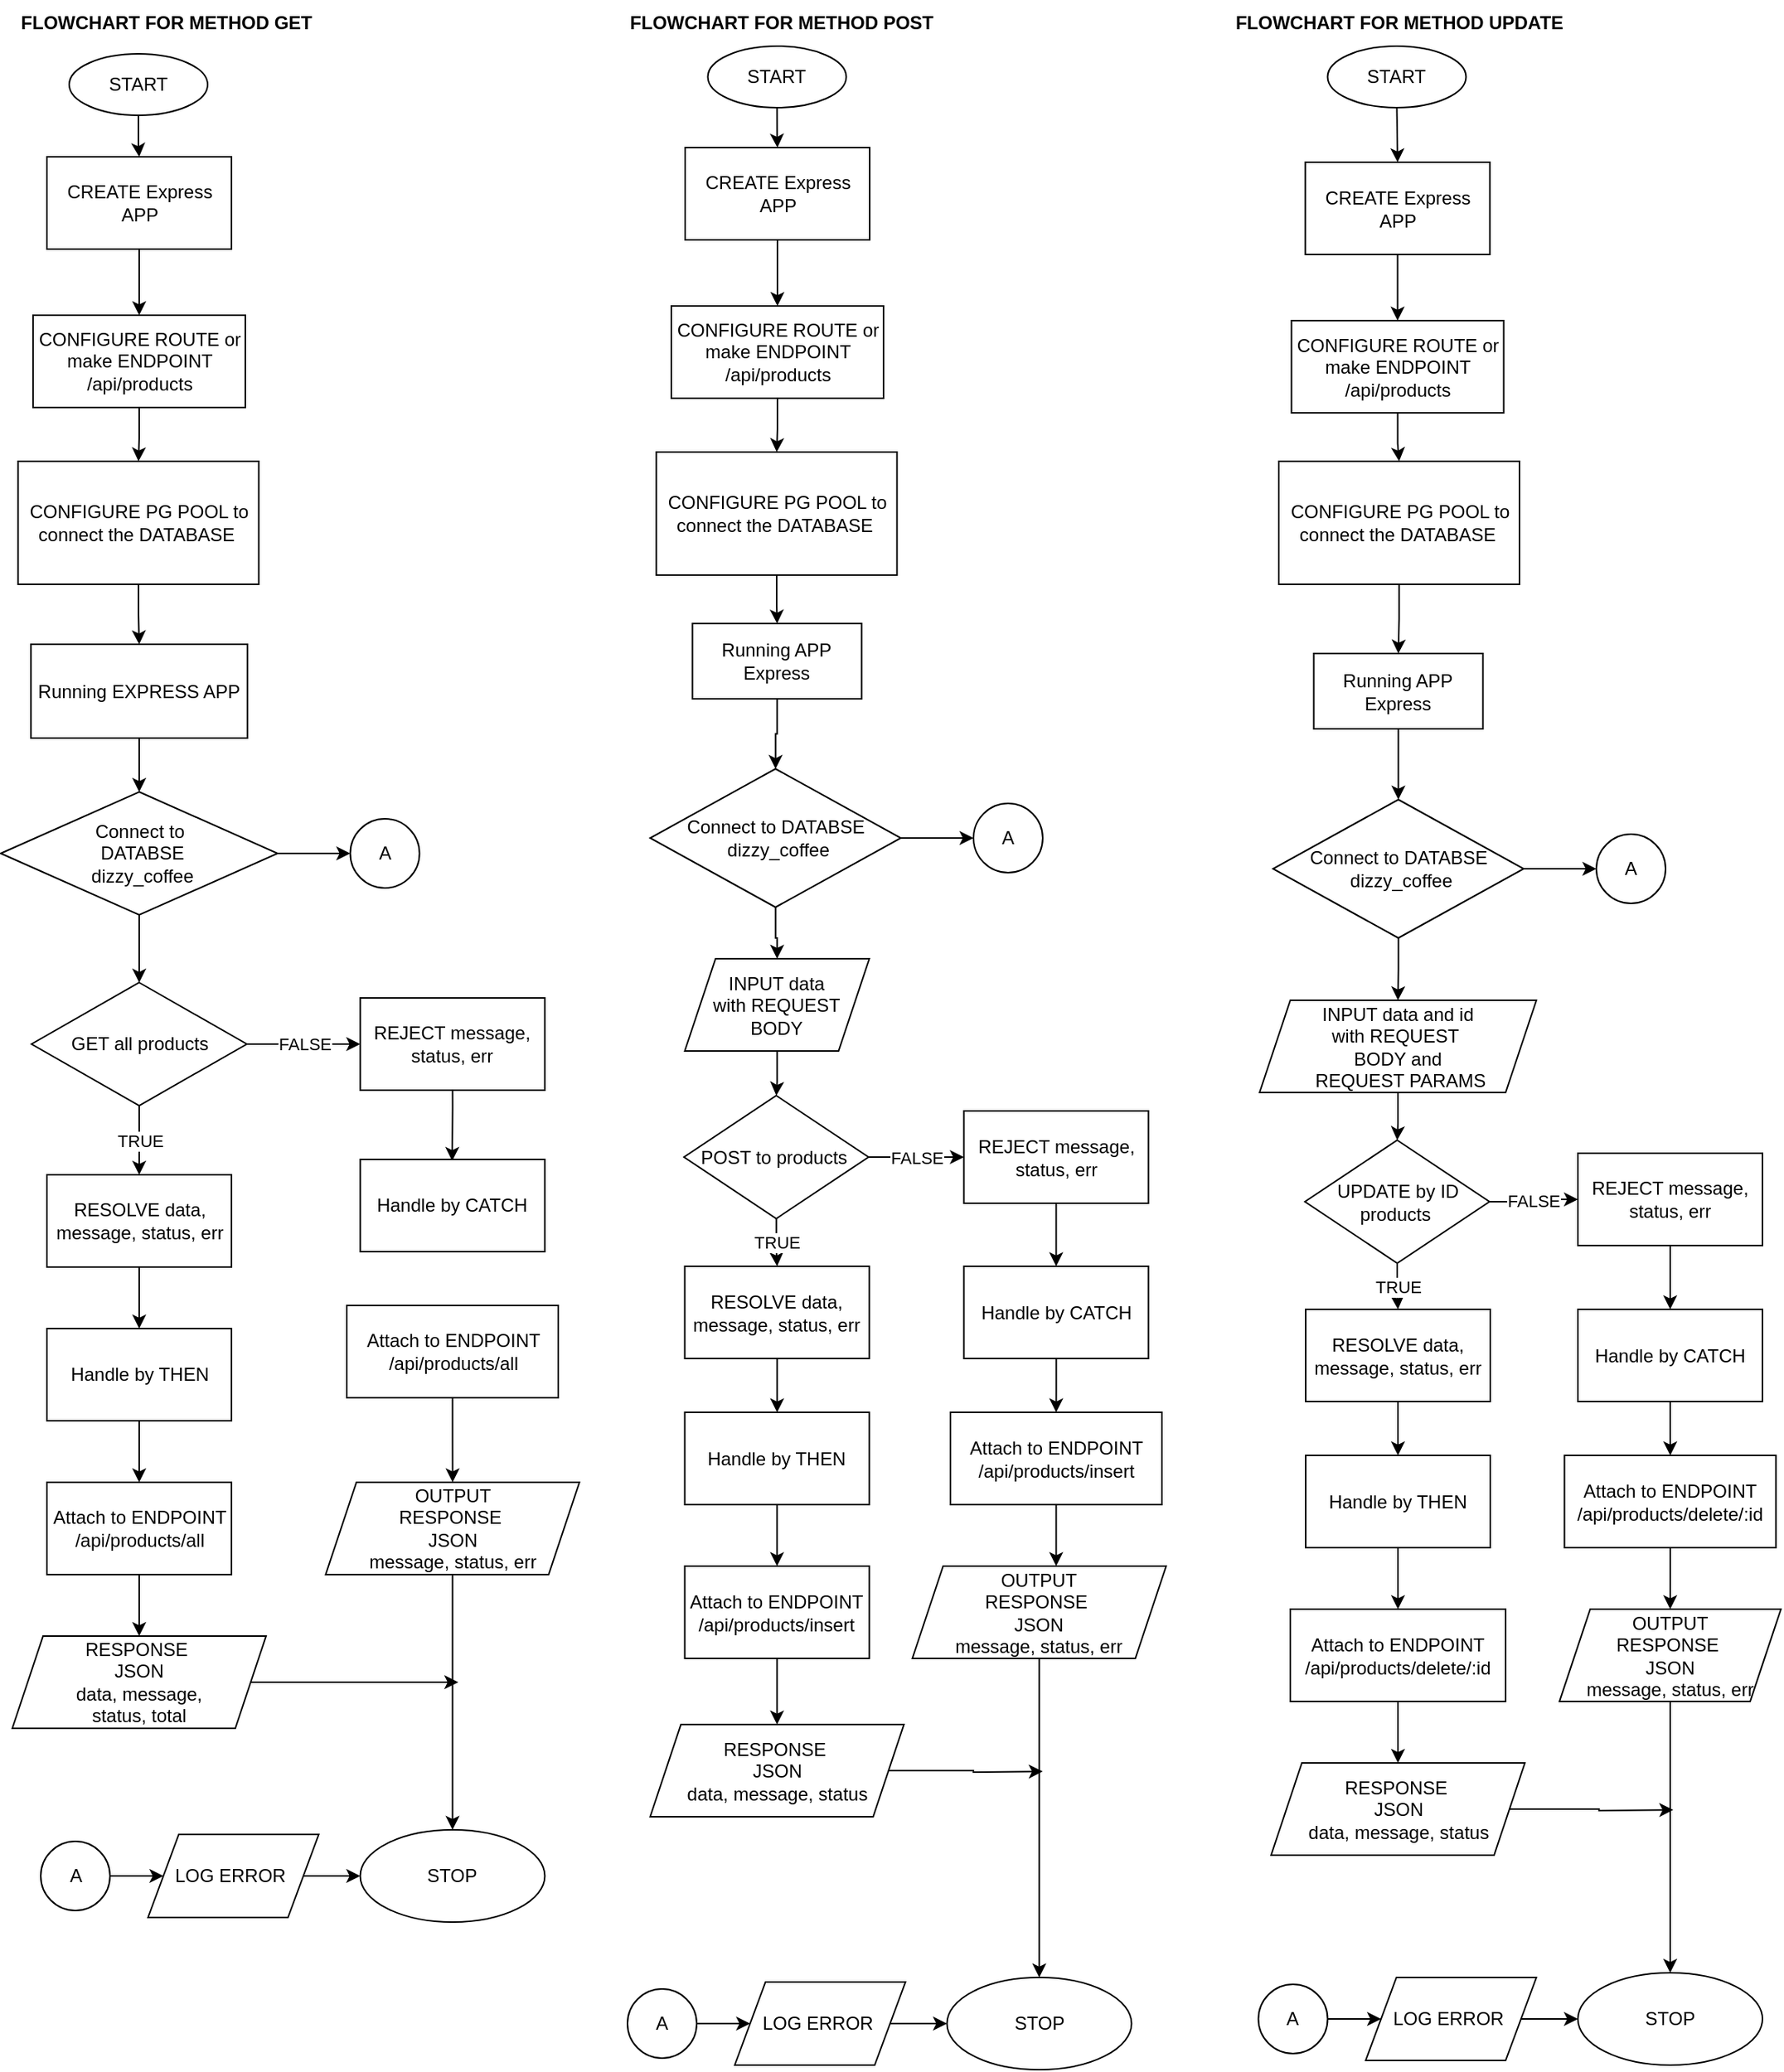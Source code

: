 <mxfile version="17.4.6" type="device"><diagram id="C5RBs43oDa-KdzZeNtuy" name="Page-1"><mxGraphModel dx="1240" dy="697" grid="1" gridSize="10" guides="1" tooltips="1" connect="1" arrows="1" fold="1" page="1" pageScale="1" pageWidth="1169" pageHeight="827" math="0" shadow="0"><root><mxCell id="WIyWlLk6GJQsqaUBKTNV-0"/><mxCell id="WIyWlLk6GJQsqaUBKTNV-1" parent="WIyWlLk6GJQsqaUBKTNV-0"/><mxCell id="X8AOxu_viedS6-kCfugE-3" value="" style="edgeStyle=orthogonalEdgeStyle;rounded=0;orthogonalLoop=1;jettySize=auto;html=1;" parent="WIyWlLk6GJQsqaUBKTNV-1" source="Aat2uez3Rn2jv2o_l3eE-0" target="X8AOxu_viedS6-kCfugE-2" edge="1"><mxGeometry relative="1" as="geometry"/></mxCell><mxCell id="Aat2uez3Rn2jv2o_l3eE-0" value="START" style="ellipse;whiteSpace=wrap;html=1;" parent="WIyWlLk6GJQsqaUBKTNV-1" vertex="1"><mxGeometry x="47" y="35" width="90" height="40" as="geometry"/></mxCell><mxCell id="Aat2uez3Rn2jv2o_l3eE-12" value="TRUE" style="edgeStyle=orthogonalEdgeStyle;rounded=0;orthogonalLoop=1;jettySize=auto;html=1;" parent="WIyWlLk6GJQsqaUBKTNV-1" source="Aat2uez3Rn2jv2o_l3eE-9" target="Aat2uez3Rn2jv2o_l3eE-11" edge="1"><mxGeometry relative="1" as="geometry"/></mxCell><mxCell id="Aat2uez3Rn2jv2o_l3eE-14" value="FALSE" style="edgeStyle=orthogonalEdgeStyle;rounded=0;orthogonalLoop=1;jettySize=auto;html=1;" parent="WIyWlLk6GJQsqaUBKTNV-1" source="Aat2uez3Rn2jv2o_l3eE-9" target="Aat2uez3Rn2jv2o_l3eE-13" edge="1"><mxGeometry relative="1" as="geometry"/></mxCell><mxCell id="Aat2uez3Rn2jv2o_l3eE-9" value="&lt;span&gt;GET all products&lt;/span&gt;" style="rhombus;whiteSpace=wrap;html=1;" parent="WIyWlLk6GJQsqaUBKTNV-1" vertex="1"><mxGeometry x="22.5" y="639" width="140" height="80" as="geometry"/></mxCell><mxCell id="Aat2uez3Rn2jv2o_l3eE-20" value="" style="edgeStyle=orthogonalEdgeStyle;rounded=0;orthogonalLoop=1;jettySize=auto;html=1;" parent="WIyWlLk6GJQsqaUBKTNV-1" source="Aat2uez3Rn2jv2o_l3eE-11" target="Aat2uez3Rn2jv2o_l3eE-19" edge="1"><mxGeometry relative="1" as="geometry"/></mxCell><mxCell id="Aat2uez3Rn2jv2o_l3eE-11" value="RESOLVE data, message, status, err" style="whiteSpace=wrap;html=1;" parent="WIyWlLk6GJQsqaUBKTNV-1" vertex="1"><mxGeometry x="32.5" y="764" width="120" height="60" as="geometry"/></mxCell><mxCell id="Aat2uez3Rn2jv2o_l3eE-24" value="" style="edgeStyle=orthogonalEdgeStyle;rounded=0;orthogonalLoop=1;jettySize=auto;html=1;" parent="WIyWlLk6GJQsqaUBKTNV-1" edge="1"><mxGeometry relative="1" as="geometry"><mxPoint x="471.5" y="1027.5" as="sourcePoint"/><mxPoint x="471.5" y="1072.5" as="targetPoint"/></mxGeometry></mxCell><mxCell id="vB59Ge4PjY2fz3o8VUEU-47" style="edgeStyle=orthogonalEdgeStyle;rounded=0;orthogonalLoop=1;jettySize=auto;html=1;exitX=0.5;exitY=1;exitDx=0;exitDy=0;entryX=0.498;entryY=0.1;entryDx=0;entryDy=0;entryPerimeter=0;" edge="1" parent="WIyWlLk6GJQsqaUBKTNV-1"><mxGeometry relative="1" as="geometry"><mxPoint x="296.01" y="755" as="targetPoint"/><mxPoint x="296.25" y="704" as="sourcePoint"/><Array as="points"><mxPoint x="296" y="720"/><mxPoint x="296" y="720"/></Array></mxGeometry></mxCell><mxCell id="Aat2uez3Rn2jv2o_l3eE-13" value="REJECT message, status, err" style="whiteSpace=wrap;html=1;" parent="WIyWlLk6GJQsqaUBKTNV-1" vertex="1"><mxGeometry x="236.25" y="649" width="120" height="60" as="geometry"/></mxCell><mxCell id="Aat2uez3Rn2jv2o_l3eE-28" value="" style="edgeStyle=orthogonalEdgeStyle;rounded=0;orthogonalLoop=1;jettySize=auto;html=1;" parent="WIyWlLk6GJQsqaUBKTNV-1" source="Aat2uez3Rn2jv2o_l3eE-19" target="Aat2uez3Rn2jv2o_l3eE-27" edge="1"><mxGeometry relative="1" as="geometry"/></mxCell><mxCell id="Aat2uez3Rn2jv2o_l3eE-19" value="Handle by THEN" style="whiteSpace=wrap;html=1;" parent="WIyWlLk6GJQsqaUBKTNV-1" vertex="1"><mxGeometry x="32.5" y="864" width="120" height="60" as="geometry"/></mxCell><mxCell id="Aat2uez3Rn2jv2o_l3eE-32" value="" style="edgeStyle=orthogonalEdgeStyle;rounded=0;orthogonalLoop=1;jettySize=auto;html=1;" parent="WIyWlLk6GJQsqaUBKTNV-1" edge="1"><mxGeometry relative="1" as="geometry"><mxPoint x="471.559" y="1132.5" as="sourcePoint"/><mxPoint x="471.559" y="1167.5" as="targetPoint"/></mxGeometry></mxCell><mxCell id="Aat2uez3Rn2jv2o_l3eE-23" value="Handle by CATCH" style="whiteSpace=wrap;html=1;" parent="WIyWlLk6GJQsqaUBKTNV-1" vertex="1"><mxGeometry x="236.25" y="754" width="120" height="60" as="geometry"/></mxCell><mxCell id="Aat2uez3Rn2jv2o_l3eE-30" value="" style="edgeStyle=orthogonalEdgeStyle;rounded=0;orthogonalLoop=1;jettySize=auto;html=1;" parent="WIyWlLk6GJQsqaUBKTNV-1" source="Aat2uez3Rn2jv2o_l3eE-27" target="Aat2uez3Rn2jv2o_l3eE-29" edge="1"><mxGeometry relative="1" as="geometry"/></mxCell><mxCell id="Aat2uez3Rn2jv2o_l3eE-27" value="Attach to ENDPOINT&lt;br&gt;/api/products/all" style="whiteSpace=wrap;html=1;" parent="WIyWlLk6GJQsqaUBKTNV-1" vertex="1"><mxGeometry x="32.5" y="964" width="120" height="60" as="geometry"/></mxCell><mxCell id="vB59Ge4PjY2fz3o8VUEU-46" style="edgeStyle=orthogonalEdgeStyle;rounded=0;orthogonalLoop=1;jettySize=auto;html=1;exitX=1;exitY=0.5;exitDx=0;exitDy=0;" edge="1" parent="WIyWlLk6GJQsqaUBKTNV-1" source="Aat2uez3Rn2jv2o_l3eE-29"><mxGeometry relative="1" as="geometry"><mxPoint x="300" y="1094" as="targetPoint"/></mxGeometry></mxCell><mxCell id="Aat2uez3Rn2jv2o_l3eE-29" value="RESPONSE&amp;nbsp;&lt;br&gt;JSON&lt;br&gt;data, message, &lt;br&gt;status, total" style="shape=parallelogram;perimeter=parallelogramPerimeter;whiteSpace=wrap;html=1;fixedSize=1;" parent="WIyWlLk6GJQsqaUBKTNV-1" vertex="1"><mxGeometry x="10" y="1064" width="165" height="60" as="geometry"/></mxCell><mxCell id="Aat2uez3Rn2jv2o_l3eE-34" value="" style="edgeStyle=orthogonalEdgeStyle;rounded=0;orthogonalLoop=1;jettySize=auto;html=1;" parent="WIyWlLk6GJQsqaUBKTNV-1" source="Aat2uez3Rn2jv2o_l3eE-31" target="Aat2uez3Rn2jv2o_l3eE-33" edge="1"><mxGeometry relative="1" as="geometry"/></mxCell><mxCell id="Aat2uez3Rn2jv2o_l3eE-31" value="Attach to ENDPOINT&lt;br&gt;/api/products/all" style="whiteSpace=wrap;html=1;" parent="WIyWlLk6GJQsqaUBKTNV-1" vertex="1"><mxGeometry x="227.5" y="849" width="137.5" height="60" as="geometry"/></mxCell><mxCell id="vB59Ge4PjY2fz3o8VUEU-45" style="edgeStyle=orthogonalEdgeStyle;rounded=0;orthogonalLoop=1;jettySize=auto;html=1;entryX=0.5;entryY=0;entryDx=0;entryDy=0;" edge="1" parent="WIyWlLk6GJQsqaUBKTNV-1" source="Aat2uez3Rn2jv2o_l3eE-33" target="vB59Ge4PjY2fz3o8VUEU-40"><mxGeometry relative="1" as="geometry"/></mxCell><mxCell id="Aat2uez3Rn2jv2o_l3eE-33" value="OUTPUT&lt;br&gt;RESPONSE&amp;nbsp;&lt;br&gt;JSON&lt;br&gt;message, status, err" style="shape=parallelogram;perimeter=parallelogramPerimeter;whiteSpace=wrap;html=1;fixedSize=1;" parent="WIyWlLk6GJQsqaUBKTNV-1" vertex="1"><mxGeometry x="213.75" y="964" width="165" height="60" as="geometry"/></mxCell><mxCell id="Aat2uez3Rn2jv2o_l3eE-43" value="&lt;b&gt;FLOWCHART FOR METHOD GET&amp;nbsp;&lt;/b&gt;" style="text;html=1;strokeColor=none;fillColor=none;align=center;verticalAlign=middle;whiteSpace=wrap;rounded=0;" parent="WIyWlLk6GJQsqaUBKTNV-1" vertex="1"><mxGeometry x="2.51" width="217.5" height="30" as="geometry"/></mxCell><mxCell id="vB59Ge4PjY2fz3o8VUEU-0" style="edgeStyle=orthogonalEdgeStyle;rounded=0;orthogonalLoop=1;jettySize=auto;html=1;exitX=0.5;exitY=1;exitDx=0;exitDy=0;" edge="1" parent="WIyWlLk6GJQsqaUBKTNV-1" source="Aat2uez3Rn2jv2o_l3eE-45" target="X8AOxu_viedS6-kCfugE-19"><mxGeometry relative="1" as="geometry"/></mxCell><mxCell id="Aat2uez3Rn2jv2o_l3eE-45" value="START" style="ellipse;whiteSpace=wrap;html=1;" parent="WIyWlLk6GJQsqaUBKTNV-1" vertex="1"><mxGeometry x="462.25" y="30" width="90" height="40" as="geometry"/></mxCell><mxCell id="X8AOxu_viedS6-kCfugE-15" value="" style="edgeStyle=orthogonalEdgeStyle;rounded=0;orthogonalLoop=1;jettySize=auto;html=1;" parent="WIyWlLk6GJQsqaUBKTNV-1" source="Aat2uez3Rn2jv2o_l3eE-69" target="X8AOxu_viedS6-kCfugE-14" edge="1"><mxGeometry relative="1" as="geometry"/></mxCell><mxCell id="Aat2uez3Rn2jv2o_l3eE-69" value="Running APP Express" style="whiteSpace=wrap;html=1;" parent="WIyWlLk6GJQsqaUBKTNV-1" vertex="1"><mxGeometry x="452.25" y="405.5" width="110" height="49" as="geometry"/></mxCell><mxCell id="Aat2uez3Rn2jv2o_l3eE-79" value="" style="edgeStyle=orthogonalEdgeStyle;rounded=0;orthogonalLoop=1;jettySize=auto;html=1;" parent="WIyWlLk6GJQsqaUBKTNV-1" source="Aat2uez3Rn2jv2o_l3eE-76" target="Aat2uez3Rn2jv2o_l3eE-78" edge="1"><mxGeometry relative="1" as="geometry"/></mxCell><mxCell id="Aat2uez3Rn2jv2o_l3eE-76" value="INPUT data&lt;br&gt;with REQUEST BODY" style="shape=parallelogram;perimeter=parallelogramPerimeter;whiteSpace=wrap;html=1;fixedSize=1;" parent="WIyWlLk6GJQsqaUBKTNV-1" vertex="1"><mxGeometry x="447.25" y="623.5" width="120" height="60" as="geometry"/></mxCell><mxCell id="Aat2uez3Rn2jv2o_l3eE-90" value="FALSE" style="edgeStyle=orthogonalEdgeStyle;rounded=0;orthogonalLoop=1;jettySize=auto;html=1;entryX=0;entryY=0.5;entryDx=0;entryDy=0;" parent="WIyWlLk6GJQsqaUBKTNV-1" source="Aat2uez3Rn2jv2o_l3eE-78" target="Aat2uez3Rn2jv2o_l3eE-81" edge="1"><mxGeometry relative="1" as="geometry"/></mxCell><mxCell id="Aat2uez3Rn2jv2o_l3eE-103" value="TRUE" style="edgeStyle=orthogonalEdgeStyle;rounded=0;orthogonalLoop=1;jettySize=auto;html=1;" parent="WIyWlLk6GJQsqaUBKTNV-1" source="Aat2uez3Rn2jv2o_l3eE-78" target="Aat2uez3Rn2jv2o_l3eE-93" edge="1"><mxGeometry relative="1" as="geometry"/></mxCell><mxCell id="Aat2uez3Rn2jv2o_l3eE-78" value="POST to products&amp;nbsp;" style="rhombus;whiteSpace=wrap;html=1;" parent="WIyWlLk6GJQsqaUBKTNV-1" vertex="1"><mxGeometry x="446.75" y="712.5" width="120" height="80" as="geometry"/></mxCell><mxCell id="Aat2uez3Rn2jv2o_l3eE-80" value="" style="edgeStyle=orthogonalEdgeStyle;rounded=0;orthogonalLoop=1;jettySize=auto;html=1;" parent="WIyWlLk6GJQsqaUBKTNV-1" source="Aat2uez3Rn2jv2o_l3eE-81" target="Aat2uez3Rn2jv2o_l3eE-83" edge="1"><mxGeometry relative="1" as="geometry"/></mxCell><mxCell id="Aat2uez3Rn2jv2o_l3eE-81" value="REJECT message, status, err" style="whiteSpace=wrap;html=1;" parent="WIyWlLk6GJQsqaUBKTNV-1" vertex="1"><mxGeometry x="628.75" y="722.5" width="120" height="60" as="geometry"/></mxCell><mxCell id="Aat2uez3Rn2jv2o_l3eE-82" value="" style="edgeStyle=orthogonalEdgeStyle;rounded=0;orthogonalLoop=1;jettySize=auto;html=1;" parent="WIyWlLk6GJQsqaUBKTNV-1" source="Aat2uez3Rn2jv2o_l3eE-83" target="Aat2uez3Rn2jv2o_l3eE-86" edge="1"><mxGeometry relative="1" as="geometry"/></mxCell><mxCell id="Aat2uez3Rn2jv2o_l3eE-83" value="Handle by CATCH" style="whiteSpace=wrap;html=1;" parent="WIyWlLk6GJQsqaUBKTNV-1" vertex="1"><mxGeometry x="628.75" y="823.5" width="120" height="60" as="geometry"/></mxCell><mxCell id="Aat2uez3Rn2jv2o_l3eE-85" value="" style="edgeStyle=orthogonalEdgeStyle;rounded=0;orthogonalLoop=1;jettySize=auto;html=1;" parent="WIyWlLk6GJQsqaUBKTNV-1" source="Aat2uez3Rn2jv2o_l3eE-86" edge="1"><mxGeometry relative="1" as="geometry"><mxPoint x="688.75" y="1018.5" as="targetPoint"/></mxGeometry></mxCell><mxCell id="Aat2uez3Rn2jv2o_l3eE-86" value="Attach to ENDPOINT&lt;br&gt;/api/products/insert" style="whiteSpace=wrap;html=1;" parent="WIyWlLk6GJQsqaUBKTNV-1" vertex="1"><mxGeometry x="620" y="918.5" width="137.5" height="60" as="geometry"/></mxCell><mxCell id="X8AOxu_viedS6-kCfugE-32" style="edgeStyle=orthogonalEdgeStyle;rounded=0;orthogonalLoop=1;jettySize=auto;html=1;entryX=0.5;entryY=0;entryDx=0;entryDy=0;" parent="WIyWlLk6GJQsqaUBKTNV-1" source="Aat2uez3Rn2jv2o_l3eE-88" edge="1" target="vB59Ge4PjY2fz3o8VUEU-16"><mxGeometry relative="1" as="geometry"><mxPoint x="677.75" y="1150.0" as="targetPoint"/></mxGeometry></mxCell><mxCell id="Aat2uez3Rn2jv2o_l3eE-88" value="OUTPUT&lt;br&gt;RESPONSE&amp;nbsp;&lt;br&gt;JSON&lt;br&gt;message, status, err" style="shape=parallelogram;perimeter=parallelogramPerimeter;whiteSpace=wrap;html=1;fixedSize=1;" parent="WIyWlLk6GJQsqaUBKTNV-1" vertex="1"><mxGeometry x="595.25" y="1018.5" width="165" height="60" as="geometry"/></mxCell><mxCell id="Aat2uez3Rn2jv2o_l3eE-92" value="" style="edgeStyle=orthogonalEdgeStyle;rounded=0;orthogonalLoop=1;jettySize=auto;html=1;" parent="WIyWlLk6GJQsqaUBKTNV-1" source="Aat2uez3Rn2jv2o_l3eE-93" target="Aat2uez3Rn2jv2o_l3eE-95" edge="1"><mxGeometry relative="1" as="geometry"/></mxCell><mxCell id="Aat2uez3Rn2jv2o_l3eE-93" value="RESOLVE data, message, status, err" style="whiteSpace=wrap;html=1;" parent="WIyWlLk6GJQsqaUBKTNV-1" vertex="1"><mxGeometry x="447.25" y="823.5" width="120" height="60" as="geometry"/></mxCell><mxCell id="Aat2uez3Rn2jv2o_l3eE-94" value="" style="edgeStyle=orthogonalEdgeStyle;rounded=0;orthogonalLoop=1;jettySize=auto;html=1;" parent="WIyWlLk6GJQsqaUBKTNV-1" source="Aat2uez3Rn2jv2o_l3eE-95" target="Aat2uez3Rn2jv2o_l3eE-97" edge="1"><mxGeometry relative="1" as="geometry"/></mxCell><mxCell id="Aat2uez3Rn2jv2o_l3eE-95" value="Handle by THEN" style="whiteSpace=wrap;html=1;" parent="WIyWlLk6GJQsqaUBKTNV-1" vertex="1"><mxGeometry x="447.25" y="918.5" width="120" height="60" as="geometry"/></mxCell><mxCell id="Aat2uez3Rn2jv2o_l3eE-96" value="" style="edgeStyle=orthogonalEdgeStyle;rounded=0;orthogonalLoop=1;jettySize=auto;html=1;" parent="WIyWlLk6GJQsqaUBKTNV-1" source="Aat2uez3Rn2jv2o_l3eE-97" target="Aat2uez3Rn2jv2o_l3eE-98" edge="1"><mxGeometry relative="1" as="geometry"/></mxCell><mxCell id="Aat2uez3Rn2jv2o_l3eE-97" value="Attach to ENDPOINT&lt;br&gt;/api/products/insert" style="whiteSpace=wrap;html=1;" parent="WIyWlLk6GJQsqaUBKTNV-1" vertex="1"><mxGeometry x="447.25" y="1018.5" width="120" height="60" as="geometry"/></mxCell><mxCell id="vB59Ge4PjY2fz3o8VUEU-23" style="edgeStyle=orthogonalEdgeStyle;rounded=0;orthogonalLoop=1;jettySize=auto;html=1;exitX=1;exitY=0.5;exitDx=0;exitDy=0;" edge="1" parent="WIyWlLk6GJQsqaUBKTNV-1" source="Aat2uez3Rn2jv2o_l3eE-98"><mxGeometry relative="1" as="geometry"><mxPoint x="680" y="1152" as="targetPoint"/></mxGeometry></mxCell><mxCell id="Aat2uez3Rn2jv2o_l3eE-98" value="RESPONSE&amp;nbsp;&lt;br&gt;JSON&lt;br&gt;data, message, status" style="shape=parallelogram;perimeter=parallelogramPerimeter;whiteSpace=wrap;html=1;fixedSize=1;" parent="WIyWlLk6GJQsqaUBKTNV-1" vertex="1"><mxGeometry x="424.75" y="1121.5" width="165" height="60" as="geometry"/></mxCell><mxCell id="vB59Ge4PjY2fz3o8VUEU-6" style="edgeStyle=orthogonalEdgeStyle;rounded=0;orthogonalLoop=1;jettySize=auto;html=1;exitX=0.5;exitY=1;exitDx=0;exitDy=0;entryX=0.5;entryY=0;entryDx=0;entryDy=0;" edge="1" parent="WIyWlLk6GJQsqaUBKTNV-1" source="Aat2uez3Rn2jv2o_l3eE-106" target="vB59Ge4PjY2fz3o8VUEU-2"><mxGeometry relative="1" as="geometry"/></mxCell><mxCell id="Aat2uez3Rn2jv2o_l3eE-106" value="START" style="ellipse;whiteSpace=wrap;html=1;" parent="WIyWlLk6GJQsqaUBKTNV-1" vertex="1"><mxGeometry x="865.25" y="30" width="90" height="40" as="geometry"/></mxCell><mxCell id="vB59Ge4PjY2fz3o8VUEU-10" value="" style="edgeStyle=orthogonalEdgeStyle;rounded=0;orthogonalLoop=1;jettySize=auto;html=1;" edge="1" parent="WIyWlLk6GJQsqaUBKTNV-1" source="Aat2uez3Rn2jv2o_l3eE-110" target="vB59Ge4PjY2fz3o8VUEU-9"><mxGeometry relative="1" as="geometry"/></mxCell><mxCell id="Aat2uez3Rn2jv2o_l3eE-110" value="Running APP Express" style="whiteSpace=wrap;html=1;" parent="WIyWlLk6GJQsqaUBKTNV-1" vertex="1"><mxGeometry x="856.25" y="425" width="110" height="49" as="geometry"/></mxCell><mxCell id="Aat2uez3Rn2jv2o_l3eE-111" value="" style="edgeStyle=orthogonalEdgeStyle;rounded=0;orthogonalLoop=1;jettySize=auto;html=1;" parent="WIyWlLk6GJQsqaUBKTNV-1" source="Aat2uez3Rn2jv2o_l3eE-112" target="Aat2uez3Rn2jv2o_l3eE-115" edge="1"><mxGeometry relative="1" as="geometry"/></mxCell><mxCell id="Aat2uez3Rn2jv2o_l3eE-112" value="INPUT data and id&lt;br&gt;with REQUEST&amp;nbsp;&lt;br&gt;BODY and&lt;br&gt;&amp;nbsp;REQUEST PARAMS" style="shape=parallelogram;perimeter=parallelogramPerimeter;whiteSpace=wrap;html=1;fixedSize=1;" parent="WIyWlLk6GJQsqaUBKTNV-1" vertex="1"><mxGeometry x="821" y="650.5" width="180" height="60" as="geometry"/></mxCell><mxCell id="Aat2uez3Rn2jv2o_l3eE-113" value="FALSE" style="edgeStyle=orthogonalEdgeStyle;rounded=0;orthogonalLoop=1;jettySize=auto;html=1;entryX=0;entryY=0.5;entryDx=0;entryDy=0;" parent="WIyWlLk6GJQsqaUBKTNV-1" source="Aat2uez3Rn2jv2o_l3eE-115" target="Aat2uez3Rn2jv2o_l3eE-117" edge="1"><mxGeometry relative="1" as="geometry"/></mxCell><mxCell id="Aat2uez3Rn2jv2o_l3eE-114" value="TRUE" style="edgeStyle=orthogonalEdgeStyle;rounded=0;orthogonalLoop=1;jettySize=auto;html=1;" parent="WIyWlLk6GJQsqaUBKTNV-1" source="Aat2uez3Rn2jv2o_l3eE-115" target="Aat2uez3Rn2jv2o_l3eE-126" edge="1"><mxGeometry relative="1" as="geometry"/></mxCell><mxCell id="Aat2uez3Rn2jv2o_l3eE-115" value="UPDATE by ID products&amp;nbsp;" style="rhombus;whiteSpace=wrap;html=1;" parent="WIyWlLk6GJQsqaUBKTNV-1" vertex="1"><mxGeometry x="850.5" y="741.5" width="120" height="80" as="geometry"/></mxCell><mxCell id="Aat2uez3Rn2jv2o_l3eE-116" value="" style="edgeStyle=orthogonalEdgeStyle;rounded=0;orthogonalLoop=1;jettySize=auto;html=1;" parent="WIyWlLk6GJQsqaUBKTNV-1" source="Aat2uez3Rn2jv2o_l3eE-117" target="Aat2uez3Rn2jv2o_l3eE-119" edge="1"><mxGeometry relative="1" as="geometry"/></mxCell><mxCell id="Aat2uez3Rn2jv2o_l3eE-117" value="REJECT message, status, err" style="whiteSpace=wrap;html=1;" parent="WIyWlLk6GJQsqaUBKTNV-1" vertex="1"><mxGeometry x="1028" y="750" width="120" height="60" as="geometry"/></mxCell><mxCell id="Aat2uez3Rn2jv2o_l3eE-118" value="" style="edgeStyle=orthogonalEdgeStyle;rounded=0;orthogonalLoop=1;jettySize=auto;html=1;" parent="WIyWlLk6GJQsqaUBKTNV-1" source="Aat2uez3Rn2jv2o_l3eE-119" target="Aat2uez3Rn2jv2o_l3eE-121" edge="1"><mxGeometry relative="1" as="geometry"/></mxCell><mxCell id="Aat2uez3Rn2jv2o_l3eE-119" value="Handle by CATCH" style="whiteSpace=wrap;html=1;" parent="WIyWlLk6GJQsqaUBKTNV-1" vertex="1"><mxGeometry x="1028" y="851.5" width="120" height="60" as="geometry"/></mxCell><mxCell id="Aat2uez3Rn2jv2o_l3eE-120" value="" style="edgeStyle=orthogonalEdgeStyle;rounded=0;orthogonalLoop=1;jettySize=auto;html=1;" parent="WIyWlLk6GJQsqaUBKTNV-1" source="Aat2uez3Rn2jv2o_l3eE-121" target="Aat2uez3Rn2jv2o_l3eE-123" edge="1"><mxGeometry relative="1" as="geometry"/></mxCell><mxCell id="Aat2uez3Rn2jv2o_l3eE-121" value="Attach to ENDPOINT&lt;br&gt;/api/products/delete/:id" style="whiteSpace=wrap;html=1;" parent="WIyWlLk6GJQsqaUBKTNV-1" vertex="1"><mxGeometry x="1019.25" y="946.5" width="137.5" height="60" as="geometry"/></mxCell><mxCell id="Aat2uez3Rn2jv2o_l3eE-122" value="" style="edgeStyle=orthogonalEdgeStyle;rounded=0;orthogonalLoop=1;jettySize=auto;html=1;entryX=0.5;entryY=0;entryDx=0;entryDy=0;" parent="WIyWlLk6GJQsqaUBKTNV-1" source="Aat2uez3Rn2jv2o_l3eE-123" target="vB59Ge4PjY2fz3o8VUEU-7" edge="1"><mxGeometry relative="1" as="geometry"><mxPoint x="1088" y="1146.5" as="targetPoint"/></mxGeometry></mxCell><mxCell id="Aat2uez3Rn2jv2o_l3eE-123" value="OUTPUT&lt;br&gt;RESPONSE&amp;nbsp;&lt;br&gt;JSON&lt;br&gt;message, status, err" style="shape=parallelogram;perimeter=parallelogramPerimeter;whiteSpace=wrap;html=1;fixedSize=1;" parent="WIyWlLk6GJQsqaUBKTNV-1" vertex="1"><mxGeometry x="1016" y="1046.5" width="144" height="60" as="geometry"/></mxCell><mxCell id="Aat2uez3Rn2jv2o_l3eE-125" value="" style="edgeStyle=orthogonalEdgeStyle;rounded=0;orthogonalLoop=1;jettySize=auto;html=1;" parent="WIyWlLk6GJQsqaUBKTNV-1" source="Aat2uez3Rn2jv2o_l3eE-126" target="Aat2uez3Rn2jv2o_l3eE-128" edge="1"><mxGeometry relative="1" as="geometry"/></mxCell><mxCell id="Aat2uez3Rn2jv2o_l3eE-126" value="RESOLVE data, message, status, err" style="whiteSpace=wrap;html=1;" parent="WIyWlLk6GJQsqaUBKTNV-1" vertex="1"><mxGeometry x="851" y="851.5" width="120" height="60" as="geometry"/></mxCell><mxCell id="Aat2uez3Rn2jv2o_l3eE-127" value="" style="edgeStyle=orthogonalEdgeStyle;rounded=0;orthogonalLoop=1;jettySize=auto;html=1;" parent="WIyWlLk6GJQsqaUBKTNV-1" source="Aat2uez3Rn2jv2o_l3eE-128" target="Aat2uez3Rn2jv2o_l3eE-130" edge="1"><mxGeometry relative="1" as="geometry"/></mxCell><mxCell id="Aat2uez3Rn2jv2o_l3eE-128" value="Handle by THEN" style="whiteSpace=wrap;html=1;" parent="WIyWlLk6GJQsqaUBKTNV-1" vertex="1"><mxGeometry x="851" y="946.5" width="120" height="60" as="geometry"/></mxCell><mxCell id="Aat2uez3Rn2jv2o_l3eE-129" value="" style="edgeStyle=orthogonalEdgeStyle;rounded=0;orthogonalLoop=1;jettySize=auto;html=1;" parent="WIyWlLk6GJQsqaUBKTNV-1" source="Aat2uez3Rn2jv2o_l3eE-130" target="Aat2uez3Rn2jv2o_l3eE-132" edge="1"><mxGeometry relative="1" as="geometry"/></mxCell><mxCell id="Aat2uez3Rn2jv2o_l3eE-130" value="Attach to ENDPOINT&lt;br&gt;/api/products/delete/:id" style="whiteSpace=wrap;html=1;" parent="WIyWlLk6GJQsqaUBKTNV-1" vertex="1"><mxGeometry x="841" y="1046.5" width="140" height="60" as="geometry"/></mxCell><mxCell id="Aat2uez3Rn2jv2o_l3eE-131" style="edgeStyle=orthogonalEdgeStyle;rounded=0;orthogonalLoop=1;jettySize=auto;html=1;" parent="WIyWlLk6GJQsqaUBKTNV-1" source="Aat2uez3Rn2jv2o_l3eE-132" edge="1"><mxGeometry relative="1" as="geometry"><mxPoint x="1090" y="1177" as="targetPoint"/></mxGeometry></mxCell><mxCell id="Aat2uez3Rn2jv2o_l3eE-132" value="RESPONSE&amp;nbsp;&lt;br&gt;JSON&lt;br&gt;data, message, status" style="shape=parallelogram;perimeter=parallelogramPerimeter;whiteSpace=wrap;html=1;fixedSize=1;" parent="WIyWlLk6GJQsqaUBKTNV-1" vertex="1"><mxGeometry x="828.5" y="1146.5" width="165" height="60" as="geometry"/></mxCell><mxCell id="Aat2uez3Rn2jv2o_l3eE-133" value="&lt;b&gt;FLOWCHART FOR METHOD POST&amp;nbsp;&lt;/b&gt;" style="text;html=1;strokeColor=none;fillColor=none;align=center;verticalAlign=middle;whiteSpace=wrap;rounded=0;" parent="WIyWlLk6GJQsqaUBKTNV-1" vertex="1"><mxGeometry x="402.5" width="217.5" height="30" as="geometry"/></mxCell><mxCell id="Aat2uez3Rn2jv2o_l3eE-134" value="&lt;b&gt;FLOWCHART FOR METHOD UPDATE&lt;/b&gt;" style="text;html=1;strokeColor=none;fillColor=none;align=center;verticalAlign=middle;whiteSpace=wrap;rounded=0;" parent="WIyWlLk6GJQsqaUBKTNV-1" vertex="1"><mxGeometry x="803" width="217.5" height="30" as="geometry"/></mxCell><mxCell id="X8AOxu_viedS6-kCfugE-5" value="" style="edgeStyle=orthogonalEdgeStyle;rounded=0;orthogonalLoop=1;jettySize=auto;html=1;" parent="WIyWlLk6GJQsqaUBKTNV-1" source="X8AOxu_viedS6-kCfugE-2" target="X8AOxu_viedS6-kCfugE-4" edge="1"><mxGeometry relative="1" as="geometry"/></mxCell><mxCell id="X8AOxu_viedS6-kCfugE-2" value="CREATE Express APP" style="whiteSpace=wrap;html=1;" parent="WIyWlLk6GJQsqaUBKTNV-1" vertex="1"><mxGeometry x="32.5" y="102" width="120" height="60" as="geometry"/></mxCell><mxCell id="X8AOxu_viedS6-kCfugE-7" value="" style="edgeStyle=orthogonalEdgeStyle;rounded=0;orthogonalLoop=1;jettySize=auto;html=1;" parent="WIyWlLk6GJQsqaUBKTNV-1" source="X8AOxu_viedS6-kCfugE-4" target="X8AOxu_viedS6-kCfugE-6" edge="1"><mxGeometry relative="1" as="geometry"/></mxCell><mxCell id="X8AOxu_viedS6-kCfugE-4" value="CONFIGURE ROUTE or make ENDPOINT /api/products" style="whiteSpace=wrap;html=1;" parent="WIyWlLk6GJQsqaUBKTNV-1" vertex="1"><mxGeometry x="23.5" y="205" width="138" height="60" as="geometry"/></mxCell><mxCell id="X8AOxu_viedS6-kCfugE-9" value="" style="edgeStyle=orthogonalEdgeStyle;rounded=0;orthogonalLoop=1;jettySize=auto;html=1;" parent="WIyWlLk6GJQsqaUBKTNV-1" source="X8AOxu_viedS6-kCfugE-6" target="X8AOxu_viedS6-kCfugE-8" edge="1"><mxGeometry relative="1" as="geometry"/></mxCell><mxCell id="X8AOxu_viedS6-kCfugE-6" value="CONFIGURE PG POOL to connect the DATABASE&amp;nbsp;" style="whiteSpace=wrap;html=1;" parent="WIyWlLk6GJQsqaUBKTNV-1" vertex="1"><mxGeometry x="13.75" y="300" width="156.5" height="80" as="geometry"/></mxCell><mxCell id="X8AOxu_viedS6-kCfugE-12" value="" style="edgeStyle=orthogonalEdgeStyle;rounded=0;orthogonalLoop=1;jettySize=auto;html=1;entryX=0.5;entryY=0;entryDx=0;entryDy=0;" parent="WIyWlLk6GJQsqaUBKTNV-1" source="X8AOxu_viedS6-kCfugE-8" target="X8AOxu_viedS6-kCfugE-30" edge="1"><mxGeometry relative="1" as="geometry"><mxPoint x="93" y="520" as="targetPoint"/></mxGeometry></mxCell><mxCell id="X8AOxu_viedS6-kCfugE-8" value="Running EXPRESS APP" style="whiteSpace=wrap;html=1;" parent="WIyWlLk6GJQsqaUBKTNV-1" vertex="1"><mxGeometry x="22.13" y="419" width="140.75" height="61" as="geometry"/></mxCell><mxCell id="X8AOxu_viedS6-kCfugE-16" value="" style="edgeStyle=orthogonalEdgeStyle;rounded=0;orthogonalLoop=1;jettySize=auto;html=1;" parent="WIyWlLk6GJQsqaUBKTNV-1" source="X8AOxu_viedS6-kCfugE-14" target="Aat2uez3Rn2jv2o_l3eE-76" edge="1"><mxGeometry relative="1" as="geometry"/></mxCell><mxCell id="X8AOxu_viedS6-kCfugE-14" value="&lt;span&gt;Connect to DATABSE&lt;br&gt;&amp;nbsp;dizzy_coffee&lt;/span&gt;" style="rhombus;whiteSpace=wrap;html=1;" parent="WIyWlLk6GJQsqaUBKTNV-1" vertex="1"><mxGeometry x="424.75" y="500" width="163" height="90" as="geometry"/></mxCell><mxCell id="X8AOxu_viedS6-kCfugE-18" value="" style="edgeStyle=orthogonalEdgeStyle;rounded=0;orthogonalLoop=1;jettySize=auto;html=1;" parent="WIyWlLk6GJQsqaUBKTNV-1" source="X8AOxu_viedS6-kCfugE-19" target="X8AOxu_viedS6-kCfugE-21" edge="1"><mxGeometry relative="1" as="geometry"/></mxCell><mxCell id="X8AOxu_viedS6-kCfugE-19" value="CREATE Express APP" style="whiteSpace=wrap;html=1;" parent="WIyWlLk6GJQsqaUBKTNV-1" vertex="1"><mxGeometry x="447.5" y="96" width="120" height="60" as="geometry"/></mxCell><mxCell id="X8AOxu_viedS6-kCfugE-20" value="" style="edgeStyle=orthogonalEdgeStyle;rounded=0;orthogonalLoop=1;jettySize=auto;html=1;" parent="WIyWlLk6GJQsqaUBKTNV-1" source="X8AOxu_viedS6-kCfugE-21" target="X8AOxu_viedS6-kCfugE-22" edge="1"><mxGeometry relative="1" as="geometry"/></mxCell><mxCell id="X8AOxu_viedS6-kCfugE-21" value="CONFIGURE ROUTE or make ENDPOINT /api/products" style="whiteSpace=wrap;html=1;" parent="WIyWlLk6GJQsqaUBKTNV-1" vertex="1"><mxGeometry x="438.5" y="199" width="138" height="60" as="geometry"/></mxCell><mxCell id="X8AOxu_viedS6-kCfugE-23" value="" style="edgeStyle=orthogonalEdgeStyle;rounded=0;orthogonalLoop=1;jettySize=auto;html=1;" parent="WIyWlLk6GJQsqaUBKTNV-1" source="X8AOxu_viedS6-kCfugE-22" target="Aat2uez3Rn2jv2o_l3eE-69" edge="1"><mxGeometry relative="1" as="geometry"/></mxCell><mxCell id="X8AOxu_viedS6-kCfugE-22" value="CONFIGURE PG POOL to connect the DATABASE&amp;nbsp;" style="whiteSpace=wrap;html=1;" parent="WIyWlLk6GJQsqaUBKTNV-1" vertex="1"><mxGeometry x="428.75" y="294" width="156.5" height="80" as="geometry"/></mxCell><mxCell id="X8AOxu_viedS6-kCfugE-31" style="edgeStyle=orthogonalEdgeStyle;rounded=0;orthogonalLoop=1;jettySize=auto;html=1;" parent="WIyWlLk6GJQsqaUBKTNV-1" source="X8AOxu_viedS6-kCfugE-30" target="Aat2uez3Rn2jv2o_l3eE-9" edge="1"><mxGeometry relative="1" as="geometry"/></mxCell><mxCell id="X8AOxu_viedS6-kCfugE-30" value="&lt;span&gt;Connect to&lt;br&gt;&amp;nbsp;DATABSE&lt;br&gt;&amp;nbsp;dizzy_coffee&lt;/span&gt;" style="rhombus;whiteSpace=wrap;html=1;" parent="WIyWlLk6GJQsqaUBKTNV-1" vertex="1"><mxGeometry x="2.51" y="515" width="180" height="80" as="geometry"/></mxCell><mxCell id="vB59Ge4PjY2fz3o8VUEU-1" value="" style="edgeStyle=orthogonalEdgeStyle;rounded=0;orthogonalLoop=1;jettySize=auto;html=1;" edge="1" source="vB59Ge4PjY2fz3o8VUEU-2" target="vB59Ge4PjY2fz3o8VUEU-4" parent="WIyWlLk6GJQsqaUBKTNV-1"><mxGeometry relative="1" as="geometry"/></mxCell><mxCell id="vB59Ge4PjY2fz3o8VUEU-2" value="CREATE Express APP" style="whiteSpace=wrap;html=1;" vertex="1" parent="WIyWlLk6GJQsqaUBKTNV-1"><mxGeometry x="850.75" y="105.5" width="120" height="60" as="geometry"/></mxCell><mxCell id="vB59Ge4PjY2fz3o8VUEU-3" value="" style="edgeStyle=orthogonalEdgeStyle;rounded=0;orthogonalLoop=1;jettySize=auto;html=1;" edge="1" source="vB59Ge4PjY2fz3o8VUEU-4" target="vB59Ge4PjY2fz3o8VUEU-5" parent="WIyWlLk6GJQsqaUBKTNV-1"><mxGeometry relative="1" as="geometry"/></mxCell><mxCell id="vB59Ge4PjY2fz3o8VUEU-4" value="CONFIGURE ROUTE or make ENDPOINT /api/products" style="whiteSpace=wrap;html=1;" vertex="1" parent="WIyWlLk6GJQsqaUBKTNV-1"><mxGeometry x="841.75" y="208.5" width="138" height="60" as="geometry"/></mxCell><mxCell id="vB59Ge4PjY2fz3o8VUEU-8" style="edgeStyle=orthogonalEdgeStyle;rounded=0;orthogonalLoop=1;jettySize=auto;html=1;entryX=0.5;entryY=0;entryDx=0;entryDy=0;" edge="1" parent="WIyWlLk6GJQsqaUBKTNV-1" source="vB59Ge4PjY2fz3o8VUEU-5" target="Aat2uez3Rn2jv2o_l3eE-110"><mxGeometry relative="1" as="geometry"/></mxCell><mxCell id="vB59Ge4PjY2fz3o8VUEU-5" value="CONFIGURE PG POOL to connect the DATABASE&amp;nbsp;" style="whiteSpace=wrap;html=1;" vertex="1" parent="WIyWlLk6GJQsqaUBKTNV-1"><mxGeometry x="833.5" y="300" width="156.5" height="80" as="geometry"/></mxCell><mxCell id="vB59Ge4PjY2fz3o8VUEU-7" value="STOP" style="ellipse;whiteSpace=wrap;html=1;" vertex="1" parent="WIyWlLk6GJQsqaUBKTNV-1"><mxGeometry x="1028" y="1283" width="120" height="60" as="geometry"/></mxCell><mxCell id="vB59Ge4PjY2fz3o8VUEU-11" style="edgeStyle=orthogonalEdgeStyle;rounded=0;orthogonalLoop=1;jettySize=auto;html=1;entryX=0.5;entryY=0;entryDx=0;entryDy=0;" edge="1" parent="WIyWlLk6GJQsqaUBKTNV-1" source="vB59Ge4PjY2fz3o8VUEU-9" target="Aat2uez3Rn2jv2o_l3eE-112"><mxGeometry relative="1" as="geometry"/></mxCell><mxCell id="vB59Ge4PjY2fz3o8VUEU-12" style="edgeStyle=orthogonalEdgeStyle;rounded=0;orthogonalLoop=1;jettySize=auto;html=1;" edge="1" parent="WIyWlLk6GJQsqaUBKTNV-1"><mxGeometry relative="1" as="geometry"><mxPoint x="635" y="545" as="targetPoint"/><mxPoint x="587.75" y="545" as="sourcePoint"/></mxGeometry></mxCell><mxCell id="vB59Ge4PjY2fz3o8VUEU-9" value="&lt;span&gt;Connect to DATABSE&lt;br&gt;&amp;nbsp;dizzy_coffee&lt;/span&gt;" style="rhombus;whiteSpace=wrap;html=1;" vertex="1" parent="WIyWlLk6GJQsqaUBKTNV-1"><mxGeometry x="829.75" y="520" width="163" height="90" as="geometry"/></mxCell><mxCell id="vB59Ge4PjY2fz3o8VUEU-13" value="A" style="ellipse;whiteSpace=wrap;html=1;aspect=fixed;" vertex="1" parent="WIyWlLk6GJQsqaUBKTNV-1"><mxGeometry x="635" y="522.5" width="45" height="45" as="geometry"/></mxCell><mxCell id="vB59Ge4PjY2fz3o8VUEU-20" style="edgeStyle=orthogonalEdgeStyle;rounded=0;orthogonalLoop=1;jettySize=auto;html=1;exitX=1;exitY=0.5;exitDx=0;exitDy=0;entryX=0;entryY=0.5;entryDx=0;entryDy=0;" edge="1" parent="WIyWlLk6GJQsqaUBKTNV-1" source="vB59Ge4PjY2fz3o8VUEU-14" target="vB59Ge4PjY2fz3o8VUEU-19"><mxGeometry relative="1" as="geometry"/></mxCell><mxCell id="vB59Ge4PjY2fz3o8VUEU-14" value="A" style="ellipse;whiteSpace=wrap;html=1;aspect=fixed;" vertex="1" parent="WIyWlLk6GJQsqaUBKTNV-1"><mxGeometry x="820.25" y="1290.5" width="45" height="45" as="geometry"/></mxCell><mxCell id="vB59Ge4PjY2fz3o8VUEU-16" value="STOP" style="ellipse;whiteSpace=wrap;html=1;" vertex="1" parent="WIyWlLk6GJQsqaUBKTNV-1"><mxGeometry x="617.75" y="1286" width="120" height="60" as="geometry"/></mxCell><mxCell id="vB59Ge4PjY2fz3o8VUEU-29" style="edgeStyle=orthogonalEdgeStyle;rounded=0;orthogonalLoop=1;jettySize=auto;html=1;exitX=1;exitY=0.5;exitDx=0;exitDy=0;entryX=0;entryY=0.5;entryDx=0;entryDy=0;" edge="1" parent="WIyWlLk6GJQsqaUBKTNV-1" source="vB59Ge4PjY2fz3o8VUEU-19" target="vB59Ge4PjY2fz3o8VUEU-7"><mxGeometry relative="1" as="geometry"/></mxCell><mxCell id="vB59Ge4PjY2fz3o8VUEU-19" value="LOG ERROR&amp;nbsp;" style="shape=parallelogram;perimeter=parallelogramPerimeter;whiteSpace=wrap;html=1;fixedSize=1;" vertex="1" parent="WIyWlLk6GJQsqaUBKTNV-1"><mxGeometry x="890" y="1286" width="111" height="54" as="geometry"/></mxCell><mxCell id="vB59Ge4PjY2fz3o8VUEU-30" style="edgeStyle=orthogonalEdgeStyle;rounded=0;orthogonalLoop=1;jettySize=auto;html=1;exitX=1;exitY=0.5;exitDx=0;exitDy=0;entryX=0;entryY=0.5;entryDx=0;entryDy=0;" edge="1" source="vB59Ge4PjY2fz3o8VUEU-31" target="vB59Ge4PjY2fz3o8VUEU-33" parent="WIyWlLk6GJQsqaUBKTNV-1"><mxGeometry relative="1" as="geometry"/></mxCell><mxCell id="vB59Ge4PjY2fz3o8VUEU-31" value="A" style="ellipse;whiteSpace=wrap;html=1;aspect=fixed;" vertex="1" parent="WIyWlLk6GJQsqaUBKTNV-1"><mxGeometry x="410" y="1293.5" width="45" height="45" as="geometry"/></mxCell><mxCell id="vB59Ge4PjY2fz3o8VUEU-32" style="edgeStyle=orthogonalEdgeStyle;rounded=0;orthogonalLoop=1;jettySize=auto;html=1;exitX=1;exitY=0.5;exitDx=0;exitDy=0;entryX=0;entryY=0.5;entryDx=0;entryDy=0;" edge="1" source="vB59Ge4PjY2fz3o8VUEU-33" parent="WIyWlLk6GJQsqaUBKTNV-1"><mxGeometry relative="1" as="geometry"><mxPoint x="617.75" y="1316" as="targetPoint"/></mxGeometry></mxCell><mxCell id="vB59Ge4PjY2fz3o8VUEU-33" value="LOG ERROR&amp;nbsp;" style="shape=parallelogram;perimeter=parallelogramPerimeter;whiteSpace=wrap;html=1;fixedSize=1;" vertex="1" parent="WIyWlLk6GJQsqaUBKTNV-1"><mxGeometry x="479.75" y="1289" width="111" height="54" as="geometry"/></mxCell><mxCell id="vB59Ge4PjY2fz3o8VUEU-35" style="edgeStyle=orthogonalEdgeStyle;rounded=0;orthogonalLoop=1;jettySize=auto;html=1;" edge="1" parent="WIyWlLk6GJQsqaUBKTNV-1"><mxGeometry relative="1" as="geometry"><mxPoint x="1040" y="565" as="targetPoint"/><mxPoint x="992.75" y="565" as="sourcePoint"/></mxGeometry></mxCell><mxCell id="vB59Ge4PjY2fz3o8VUEU-36" value="A" style="ellipse;whiteSpace=wrap;html=1;aspect=fixed;" vertex="1" parent="WIyWlLk6GJQsqaUBKTNV-1"><mxGeometry x="1040" y="542.5" width="45" height="45" as="geometry"/></mxCell><mxCell id="vB59Ge4PjY2fz3o8VUEU-38" style="edgeStyle=orthogonalEdgeStyle;rounded=0;orthogonalLoop=1;jettySize=auto;html=1;" edge="1" parent="WIyWlLk6GJQsqaUBKTNV-1"><mxGeometry relative="1" as="geometry"><mxPoint x="229.76" y="555" as="targetPoint"/><mxPoint x="182.51" y="555" as="sourcePoint"/></mxGeometry></mxCell><mxCell id="vB59Ge4PjY2fz3o8VUEU-39" value="A" style="ellipse;whiteSpace=wrap;html=1;aspect=fixed;" vertex="1" parent="WIyWlLk6GJQsqaUBKTNV-1"><mxGeometry x="229.76" y="532.5" width="45" height="45" as="geometry"/></mxCell><mxCell id="vB59Ge4PjY2fz3o8VUEU-40" value="STOP" style="ellipse;whiteSpace=wrap;html=1;" vertex="1" parent="WIyWlLk6GJQsqaUBKTNV-1"><mxGeometry x="236.25" y="1190" width="120" height="60" as="geometry"/></mxCell><mxCell id="vB59Ge4PjY2fz3o8VUEU-41" style="edgeStyle=orthogonalEdgeStyle;rounded=0;orthogonalLoop=1;jettySize=auto;html=1;exitX=1;exitY=0.5;exitDx=0;exitDy=0;entryX=0;entryY=0.5;entryDx=0;entryDy=0;" edge="1" source="vB59Ge4PjY2fz3o8VUEU-42" target="vB59Ge4PjY2fz3o8VUEU-44" parent="WIyWlLk6GJQsqaUBKTNV-1"><mxGeometry relative="1" as="geometry"/></mxCell><mxCell id="vB59Ge4PjY2fz3o8VUEU-42" value="A" style="ellipse;whiteSpace=wrap;html=1;aspect=fixed;" vertex="1" parent="WIyWlLk6GJQsqaUBKTNV-1"><mxGeometry x="28.5" y="1197.5" width="45" height="45" as="geometry"/></mxCell><mxCell id="vB59Ge4PjY2fz3o8VUEU-43" style="edgeStyle=orthogonalEdgeStyle;rounded=0;orthogonalLoop=1;jettySize=auto;html=1;exitX=1;exitY=0.5;exitDx=0;exitDy=0;entryX=0;entryY=0.5;entryDx=0;entryDy=0;" edge="1" source="vB59Ge4PjY2fz3o8VUEU-44" parent="WIyWlLk6GJQsqaUBKTNV-1"><mxGeometry relative="1" as="geometry"><mxPoint x="236.25" y="1220" as="targetPoint"/></mxGeometry></mxCell><mxCell id="vB59Ge4PjY2fz3o8VUEU-44" value="LOG ERROR&amp;nbsp;" style="shape=parallelogram;perimeter=parallelogramPerimeter;whiteSpace=wrap;html=1;fixedSize=1;" vertex="1" parent="WIyWlLk6GJQsqaUBKTNV-1"><mxGeometry x="98.25" y="1193" width="111" height="54" as="geometry"/></mxCell></root></mxGraphModel></diagram></mxfile>